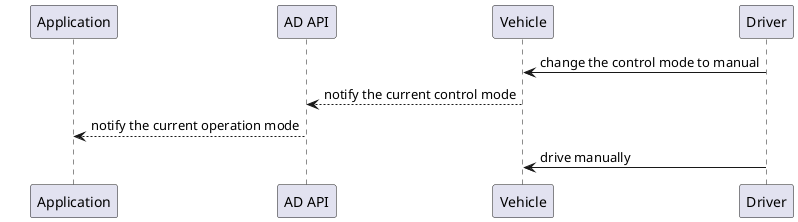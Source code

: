 @startuml

skinparam ParticipantPadding 25
participant "Application" as system
participant "AD API" as api
participant "Vehicle" as vehicle
participant "Driver" as driver

driver -> vehicle: change the control mode to manual

vehicle --> api: notify the current control mode
api --> system: notify the current operation mode

driver -> vehicle: drive manually

@enduml
